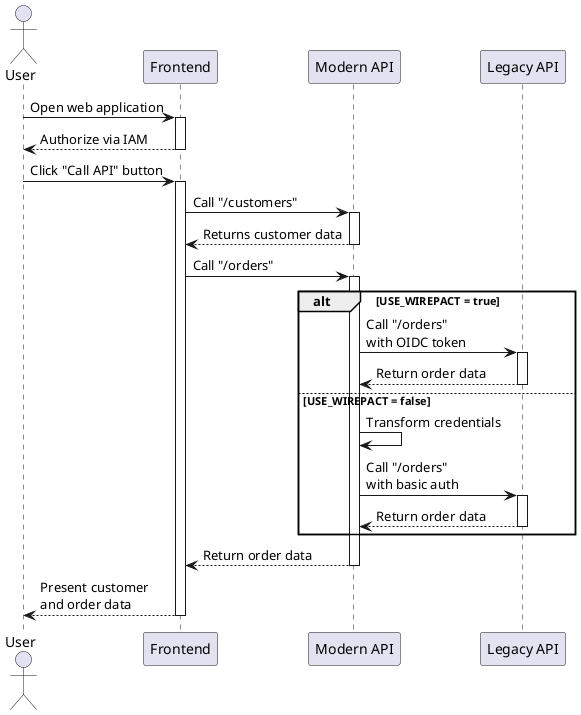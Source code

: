 @startuml
skinparam backgroundcolor transparent

actor User as u
participant Frontend as fe
participant "Modern API" as m
participant "Legacy API" as l

u -> fe : Open web application
activate fe
return Authorize via IAM

u -> fe : Click "Call API" button
activate fe
    fe -> m : Call "/customers"
    activate m
    return Returns customer data
    
    fe -> m : Call "/orders"
    activate m

    alt USE_WIREPACT = true
        m -> l : Call "/orders"\nwith OIDC token
        activate l
        return Return order data
    else USE_WIREPACT = false
        m -> m : Transform credentials
        m -> l : Call "/orders"\nwith basic auth
        activate l
        return Return order data
    end

    return Return order data
return Present customer\nand order data

@enduml
